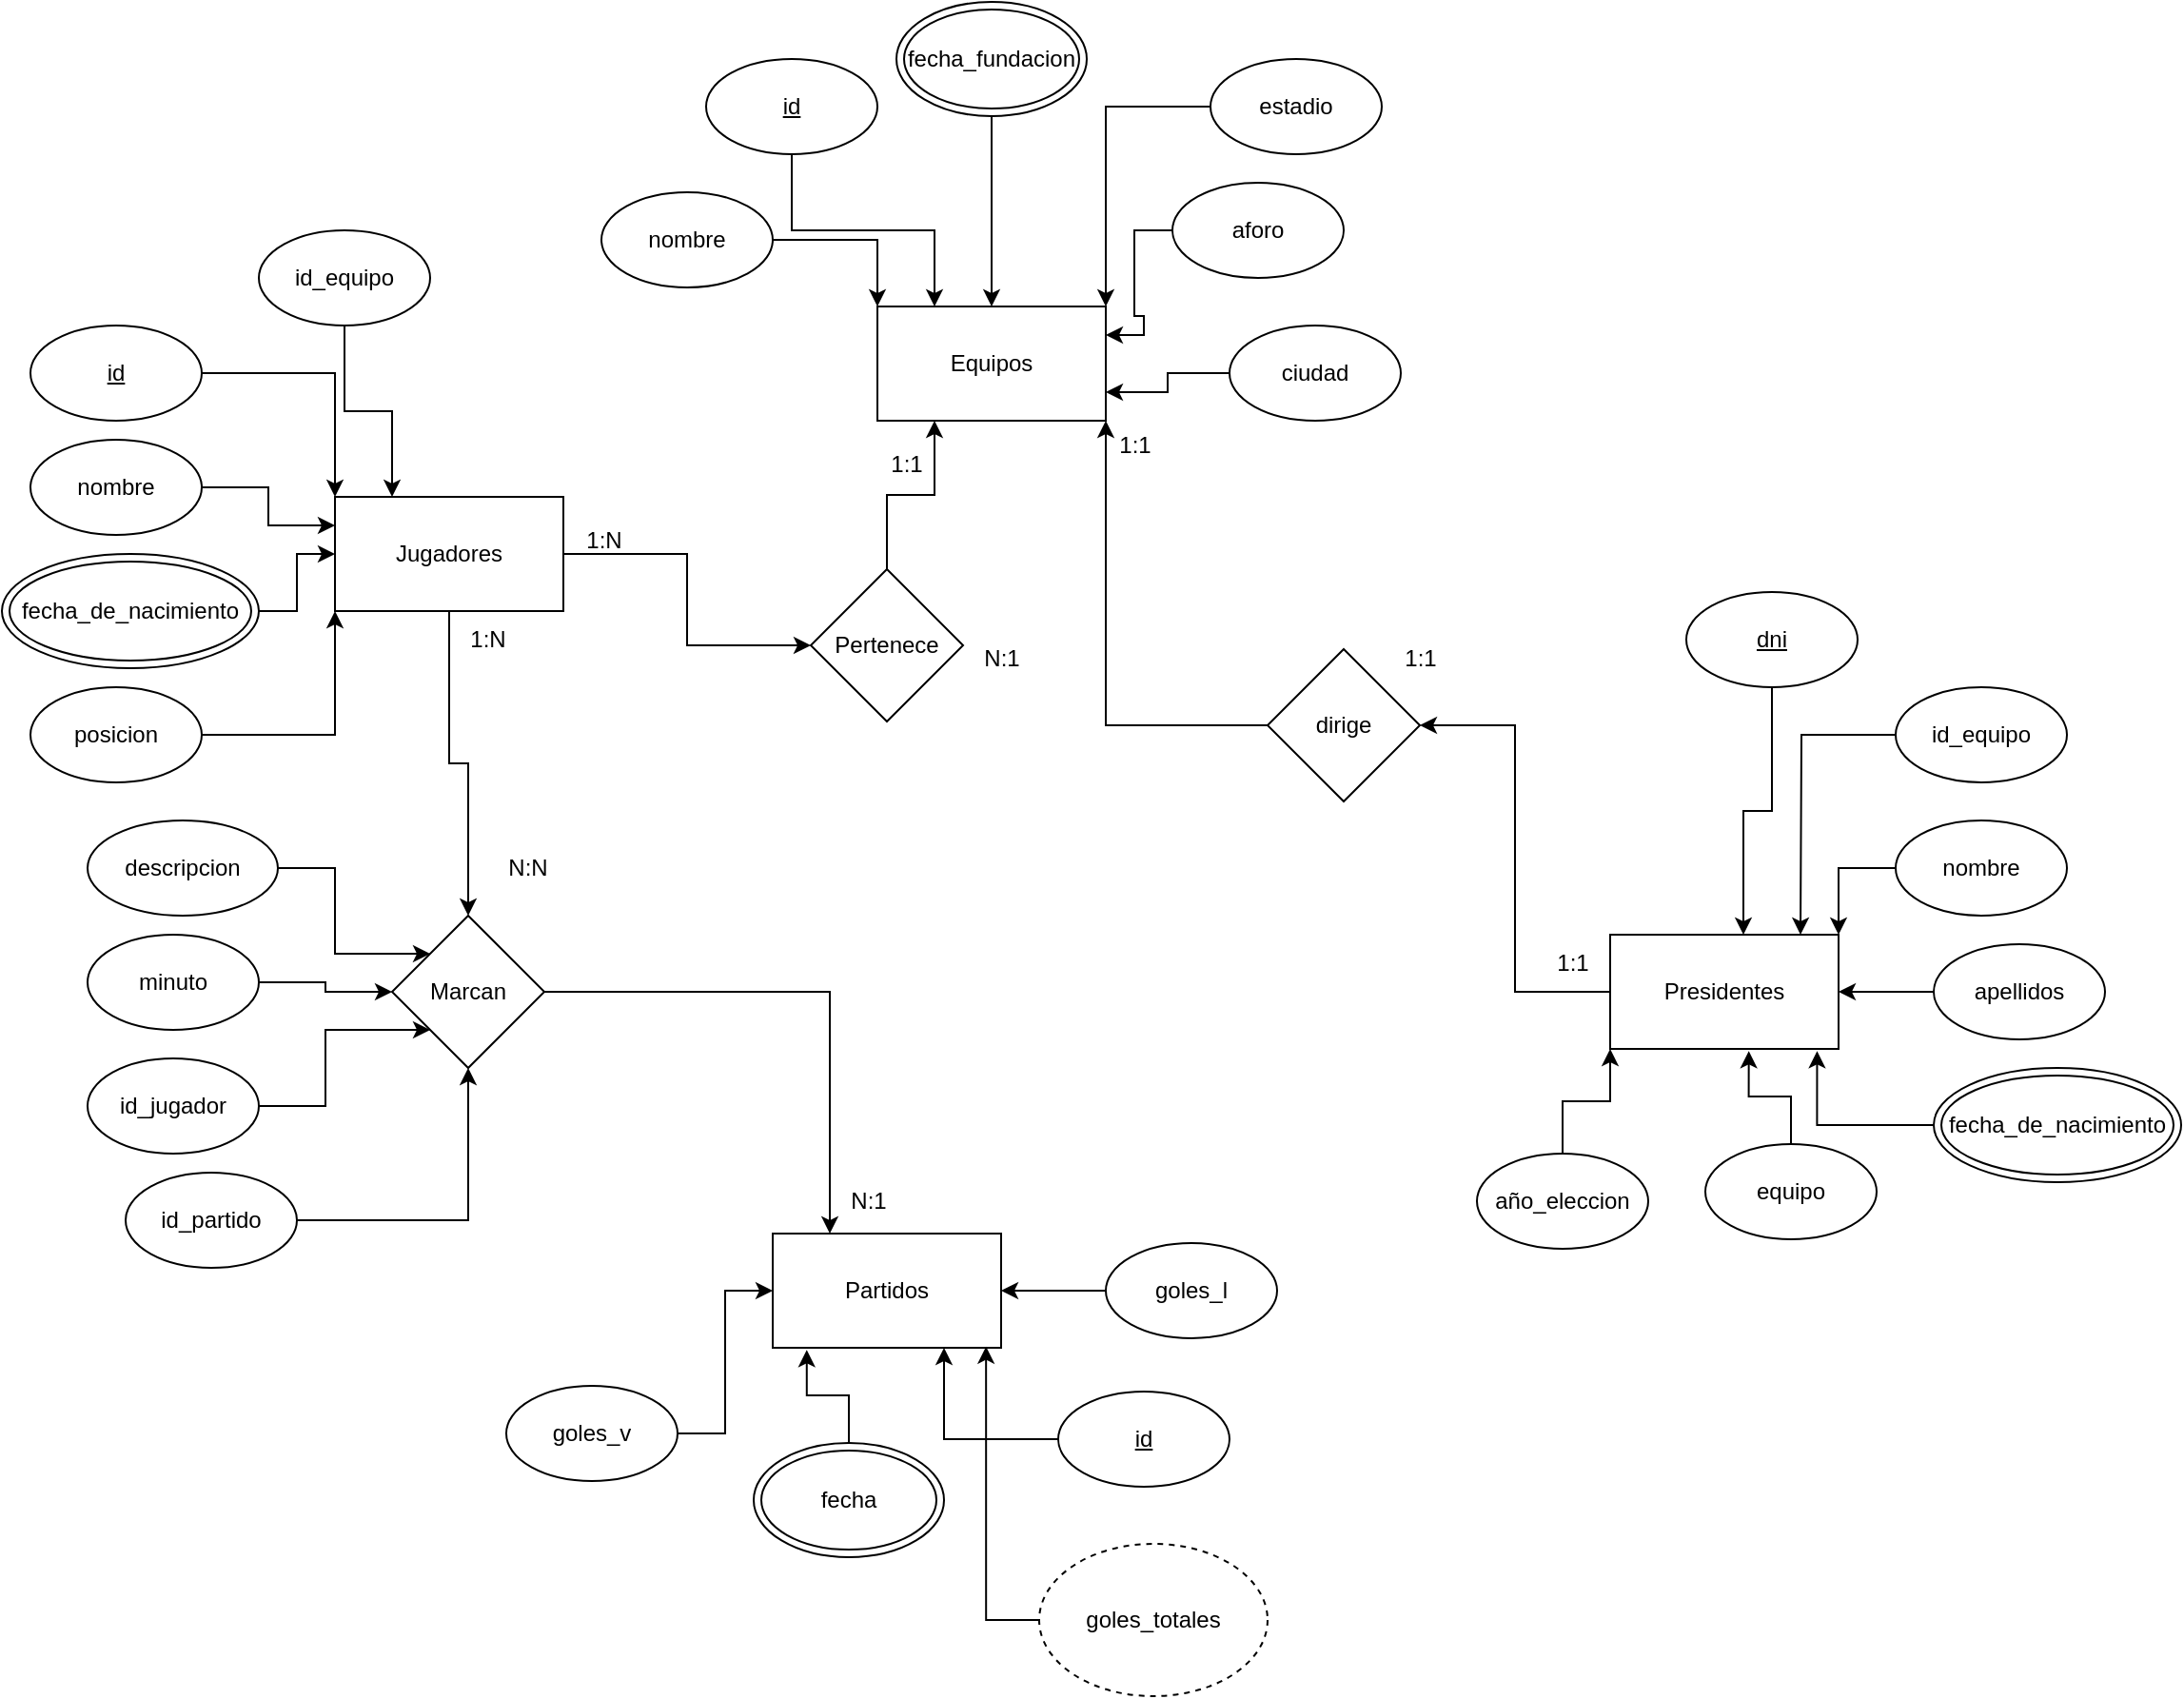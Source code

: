 <mxfile version="24.4.4" type="github">
  <diagram name="Page-1" id="UTbe-aJMewigLtIilajT">
    <mxGraphModel dx="1565" dy="2036" grid="1" gridSize="10" guides="1" tooltips="1" connect="1" arrows="1" fold="1" page="1" pageScale="1" pageWidth="850" pageHeight="1100" math="0" shadow="0">
      <root>
        <mxCell id="0" />
        <mxCell id="1" parent="0" />
        <mxCell id="TwdMYPmrUFlGIVgOvWwf-49" style="edgeStyle=orthogonalEdgeStyle;rounded=0;orthogonalLoop=1;jettySize=auto;html=1;entryX=0;entryY=0.5;entryDx=0;entryDy=0;" parent="1" source="TwdMYPmrUFlGIVgOvWwf-1" target="TwdMYPmrUFlGIVgOvWwf-48" edge="1">
          <mxGeometry relative="1" as="geometry" />
        </mxCell>
        <mxCell id="TwdMYPmrUFlGIVgOvWwf-58" style="edgeStyle=orthogonalEdgeStyle;rounded=0;orthogonalLoop=1;jettySize=auto;html=1;" parent="1" source="TwdMYPmrUFlGIVgOvWwf-1" target="TwdMYPmrUFlGIVgOvWwf-57" edge="1">
          <mxGeometry relative="1" as="geometry" />
        </mxCell>
        <mxCell id="TwdMYPmrUFlGIVgOvWwf-1" value="Jugadores" style="whiteSpace=wrap;html=1;" parent="1" vertex="1">
          <mxGeometry x="200" y="160" width="120" height="60" as="geometry" />
        </mxCell>
        <mxCell id="TwdMYPmrUFlGIVgOvWwf-2" value="Equipos" style="whiteSpace=wrap;html=1;" parent="1" vertex="1">
          <mxGeometry x="485" y="60" width="120" height="60" as="geometry" />
        </mxCell>
        <mxCell id="TwdMYPmrUFlGIVgOvWwf-4" value="Partidos" style="whiteSpace=wrap;html=1;" parent="1" vertex="1">
          <mxGeometry x="430" y="547" width="120" height="60" as="geometry" />
        </mxCell>
        <mxCell id="TwdMYPmrUFlGIVgOvWwf-73" style="edgeStyle=orthogonalEdgeStyle;rounded=0;orthogonalLoop=1;jettySize=auto;html=1;entryX=1;entryY=0.5;entryDx=0;entryDy=0;" parent="1" source="TwdMYPmrUFlGIVgOvWwf-5" target="TwdMYPmrUFlGIVgOvWwf-72" edge="1">
          <mxGeometry relative="1" as="geometry" />
        </mxCell>
        <mxCell id="TwdMYPmrUFlGIVgOvWwf-5" value="Presidentes" style="whiteSpace=wrap;html=1;" parent="1" vertex="1">
          <mxGeometry x="870" y="390" width="120" height="60" as="geometry" />
        </mxCell>
        <mxCell id="TwdMYPmrUFlGIVgOvWwf-11" style="edgeStyle=orthogonalEdgeStyle;rounded=0;orthogonalLoop=1;jettySize=auto;html=1;entryX=0;entryY=0.25;entryDx=0;entryDy=0;" parent="1" source="TwdMYPmrUFlGIVgOvWwf-6" target="TwdMYPmrUFlGIVgOvWwf-1" edge="1">
          <mxGeometry relative="1" as="geometry" />
        </mxCell>
        <mxCell id="TwdMYPmrUFlGIVgOvWwf-6" value="nombre" style="ellipse;whiteSpace=wrap;html=1;" parent="1" vertex="1">
          <mxGeometry x="40" y="130" width="90" height="50" as="geometry" />
        </mxCell>
        <mxCell id="TwdMYPmrUFlGIVgOvWwf-12" style="edgeStyle=orthogonalEdgeStyle;rounded=0;orthogonalLoop=1;jettySize=auto;html=1;entryX=0;entryY=0.5;entryDx=0;entryDy=0;" parent="1" source="TwdMYPmrUFlGIVgOvWwf-7" target="TwdMYPmrUFlGIVgOvWwf-1" edge="1">
          <mxGeometry relative="1" as="geometry" />
        </mxCell>
        <mxCell id="TwdMYPmrUFlGIVgOvWwf-7" value="fecha_de_nacimiento" style="ellipse;shape=doubleEllipse;whiteSpace=wrap;html=1;" parent="1" vertex="1">
          <mxGeometry x="25" y="190" width="135" height="60" as="geometry" />
        </mxCell>
        <mxCell id="TwdMYPmrUFlGIVgOvWwf-13" style="edgeStyle=orthogonalEdgeStyle;rounded=0;orthogonalLoop=1;jettySize=auto;html=1;entryX=0;entryY=1;entryDx=0;entryDy=0;" parent="1" source="TwdMYPmrUFlGIVgOvWwf-8" target="TwdMYPmrUFlGIVgOvWwf-1" edge="1">
          <mxGeometry relative="1" as="geometry" />
        </mxCell>
        <mxCell id="TwdMYPmrUFlGIVgOvWwf-8" value="posicion" style="ellipse;whiteSpace=wrap;html=1;" parent="1" vertex="1">
          <mxGeometry x="40" y="260" width="90" height="50" as="geometry" />
        </mxCell>
        <mxCell id="TwdMYPmrUFlGIVgOvWwf-10" style="edgeStyle=orthogonalEdgeStyle;rounded=0;orthogonalLoop=1;jettySize=auto;html=1;entryX=0;entryY=0;entryDx=0;entryDy=0;" parent="1" source="TwdMYPmrUFlGIVgOvWwf-9" target="TwdMYPmrUFlGIVgOvWwf-1" edge="1">
          <mxGeometry relative="1" as="geometry" />
        </mxCell>
        <mxCell id="TwdMYPmrUFlGIVgOvWwf-9" value="&lt;u&gt;id&lt;/u&gt;" style="ellipse;whiteSpace=wrap;html=1;" parent="1" vertex="1">
          <mxGeometry x="40" y="70" width="90" height="50" as="geometry" />
        </mxCell>
        <mxCell id="TwdMYPmrUFlGIVgOvWwf-20" style="edgeStyle=orthogonalEdgeStyle;rounded=0;orthogonalLoop=1;jettySize=auto;html=1;entryX=0;entryY=0;entryDx=0;entryDy=0;" parent="1" source="TwdMYPmrUFlGIVgOvWwf-14" target="TwdMYPmrUFlGIVgOvWwf-2" edge="1">
          <mxGeometry relative="1" as="geometry" />
        </mxCell>
        <mxCell id="TwdMYPmrUFlGIVgOvWwf-14" value="nombre" style="ellipse;whiteSpace=wrap;html=1;" parent="1" vertex="1">
          <mxGeometry x="340" width="90" height="50" as="geometry" />
        </mxCell>
        <mxCell id="TwdMYPmrUFlGIVgOvWwf-22" style="edgeStyle=orthogonalEdgeStyle;rounded=0;orthogonalLoop=1;jettySize=auto;html=1;entryX=0.5;entryY=0;entryDx=0;entryDy=0;" parent="1" source="TwdMYPmrUFlGIVgOvWwf-15" target="TwdMYPmrUFlGIVgOvWwf-2" edge="1">
          <mxGeometry relative="1" as="geometry" />
        </mxCell>
        <mxCell id="TwdMYPmrUFlGIVgOvWwf-15" value="fecha_fundacion" style="ellipse;shape=doubleEllipse;whiteSpace=wrap;html=1;" parent="1" vertex="1">
          <mxGeometry x="495" y="-100" width="100" height="60" as="geometry" />
        </mxCell>
        <mxCell id="TwdMYPmrUFlGIVgOvWwf-23" style="edgeStyle=orthogonalEdgeStyle;rounded=0;orthogonalLoop=1;jettySize=auto;html=1;entryX=1;entryY=0;entryDx=0;entryDy=0;" parent="1" source="TwdMYPmrUFlGIVgOvWwf-16" target="TwdMYPmrUFlGIVgOvWwf-2" edge="1">
          <mxGeometry relative="1" as="geometry" />
        </mxCell>
        <mxCell id="TwdMYPmrUFlGIVgOvWwf-16" value="estadio" style="ellipse;whiteSpace=wrap;html=1;" parent="1" vertex="1">
          <mxGeometry x="660" y="-70" width="90" height="50" as="geometry" />
        </mxCell>
        <mxCell id="TwdMYPmrUFlGIVgOvWwf-21" style="edgeStyle=orthogonalEdgeStyle;rounded=0;orthogonalLoop=1;jettySize=auto;html=1;entryX=0.25;entryY=0;entryDx=0;entryDy=0;" parent="1" source="TwdMYPmrUFlGIVgOvWwf-17" target="TwdMYPmrUFlGIVgOvWwf-2" edge="1">
          <mxGeometry relative="1" as="geometry" />
        </mxCell>
        <mxCell id="TwdMYPmrUFlGIVgOvWwf-17" value="&lt;u&gt;id&lt;/u&gt;" style="ellipse;whiteSpace=wrap;html=1;" parent="1" vertex="1">
          <mxGeometry x="395" y="-70" width="90" height="50" as="geometry" />
        </mxCell>
        <mxCell id="TwdMYPmrUFlGIVgOvWwf-24" style="edgeStyle=orthogonalEdgeStyle;rounded=0;orthogonalLoop=1;jettySize=auto;html=1;entryX=1;entryY=0.25;entryDx=0;entryDy=0;" parent="1" source="TwdMYPmrUFlGIVgOvWwf-18" target="TwdMYPmrUFlGIVgOvWwf-2" edge="1">
          <mxGeometry relative="1" as="geometry" />
        </mxCell>
        <mxCell id="TwdMYPmrUFlGIVgOvWwf-18" value="aforo" style="ellipse;whiteSpace=wrap;html=1;" parent="1" vertex="1">
          <mxGeometry x="640" y="-5" width="90" height="50" as="geometry" />
        </mxCell>
        <mxCell id="TwdMYPmrUFlGIVgOvWwf-25" style="edgeStyle=orthogonalEdgeStyle;rounded=0;orthogonalLoop=1;jettySize=auto;html=1;entryX=1;entryY=0.75;entryDx=0;entryDy=0;" parent="1" source="TwdMYPmrUFlGIVgOvWwf-19" target="TwdMYPmrUFlGIVgOvWwf-2" edge="1">
          <mxGeometry relative="1" as="geometry" />
        </mxCell>
        <mxCell id="TwdMYPmrUFlGIVgOvWwf-19" value="ciudad" style="ellipse;whiteSpace=wrap;html=1;" parent="1" vertex="1">
          <mxGeometry x="670" y="70" width="90" height="50" as="geometry" />
        </mxCell>
        <mxCell id="TwdMYPmrUFlGIVgOvWwf-80" style="edgeStyle=orthogonalEdgeStyle;rounded=0;orthogonalLoop=1;jettySize=auto;html=1;entryX=1;entryY=0.5;entryDx=0;entryDy=0;" parent="1" source="TwdMYPmrUFlGIVgOvWwf-26" target="TwdMYPmrUFlGIVgOvWwf-4" edge="1">
          <mxGeometry relative="1" as="geometry" />
        </mxCell>
        <mxCell id="TwdMYPmrUFlGIVgOvWwf-26" value="goles_l" style="ellipse;whiteSpace=wrap;html=1;" parent="1" vertex="1">
          <mxGeometry x="605" y="552" width="90" height="50" as="geometry" />
        </mxCell>
        <mxCell id="TwdMYPmrUFlGIVgOvWwf-31" style="edgeStyle=orthogonalEdgeStyle;rounded=0;orthogonalLoop=1;jettySize=auto;html=1;entryX=0;entryY=0.5;entryDx=0;entryDy=0;" parent="1" source="TwdMYPmrUFlGIVgOvWwf-27" target="TwdMYPmrUFlGIVgOvWwf-4" edge="1">
          <mxGeometry relative="1" as="geometry" />
        </mxCell>
        <mxCell id="TwdMYPmrUFlGIVgOvWwf-27" value="goles_v" style="ellipse;whiteSpace=wrap;html=1;" parent="1" vertex="1">
          <mxGeometry x="290" y="627" width="90" height="50" as="geometry" />
        </mxCell>
        <mxCell id="TwdMYPmrUFlGIVgOvWwf-28" value="fecha" style="ellipse;shape=doubleEllipse;whiteSpace=wrap;html=1;" parent="1" vertex="1">
          <mxGeometry x="420" y="657" width="100" height="60" as="geometry" />
        </mxCell>
        <mxCell id="TwdMYPmrUFlGIVgOvWwf-33" style="edgeStyle=orthogonalEdgeStyle;rounded=0;orthogonalLoop=1;jettySize=auto;html=1;entryX=0.75;entryY=1;entryDx=0;entryDy=0;" parent="1" source="TwdMYPmrUFlGIVgOvWwf-29" target="TwdMYPmrUFlGIVgOvWwf-4" edge="1">
          <mxGeometry relative="1" as="geometry" />
        </mxCell>
        <mxCell id="TwdMYPmrUFlGIVgOvWwf-29" value="&lt;u&gt;id&lt;/u&gt;" style="ellipse;whiteSpace=wrap;html=1;" parent="1" vertex="1">
          <mxGeometry x="580" y="630" width="90" height="50" as="geometry" />
        </mxCell>
        <mxCell id="TwdMYPmrUFlGIVgOvWwf-32" style="edgeStyle=orthogonalEdgeStyle;rounded=0;orthogonalLoop=1;jettySize=auto;html=1;entryX=0.149;entryY=1.019;entryDx=0;entryDy=0;entryPerimeter=0;" parent="1" source="TwdMYPmrUFlGIVgOvWwf-28" target="TwdMYPmrUFlGIVgOvWwf-4" edge="1">
          <mxGeometry relative="1" as="geometry" />
        </mxCell>
        <mxCell id="TwdMYPmrUFlGIVgOvWwf-34" value="&lt;u&gt;dni&lt;/u&gt;" style="ellipse;whiteSpace=wrap;html=1;" parent="1" vertex="1">
          <mxGeometry x="910" y="210" width="90" height="50" as="geometry" />
        </mxCell>
        <mxCell id="TwdMYPmrUFlGIVgOvWwf-43" style="edgeStyle=orthogonalEdgeStyle;rounded=0;orthogonalLoop=1;jettySize=auto;html=1;entryX=1;entryY=0;entryDx=0;entryDy=0;" parent="1" source="TwdMYPmrUFlGIVgOvWwf-35" target="TwdMYPmrUFlGIVgOvWwf-5" edge="1">
          <mxGeometry relative="1" as="geometry" />
        </mxCell>
        <mxCell id="TwdMYPmrUFlGIVgOvWwf-35" value="nombre" style="ellipse;whiteSpace=wrap;html=1;" parent="1" vertex="1">
          <mxGeometry x="1020" y="330" width="90" height="50" as="geometry" />
        </mxCell>
        <mxCell id="TwdMYPmrUFlGIVgOvWwf-44" style="edgeStyle=orthogonalEdgeStyle;rounded=0;orthogonalLoop=1;jettySize=auto;html=1;entryX=1;entryY=0.5;entryDx=0;entryDy=0;" parent="1" source="TwdMYPmrUFlGIVgOvWwf-36" target="TwdMYPmrUFlGIVgOvWwf-5" edge="1">
          <mxGeometry relative="1" as="geometry" />
        </mxCell>
        <mxCell id="TwdMYPmrUFlGIVgOvWwf-36" value="apellidos" style="ellipse;whiteSpace=wrap;html=1;" parent="1" vertex="1">
          <mxGeometry x="1040" y="395" width="90" height="50" as="geometry" />
        </mxCell>
        <mxCell id="TwdMYPmrUFlGIVgOvWwf-37" value="fecha_de_nacimiento" style="ellipse;shape=doubleEllipse;whiteSpace=wrap;html=1;" parent="1" vertex="1">
          <mxGeometry x="1040" y="460" width="130" height="60" as="geometry" />
        </mxCell>
        <mxCell id="TwdMYPmrUFlGIVgOvWwf-39" value="equipo" style="ellipse;whiteSpace=wrap;html=1;" parent="1" vertex="1">
          <mxGeometry x="920" y="500" width="90" height="50" as="geometry" />
        </mxCell>
        <mxCell id="TwdMYPmrUFlGIVgOvWwf-45" style="edgeStyle=orthogonalEdgeStyle;rounded=0;orthogonalLoop=1;jettySize=auto;html=1;entryX=0.906;entryY=1.019;entryDx=0;entryDy=0;entryPerimeter=0;" parent="1" source="TwdMYPmrUFlGIVgOvWwf-37" target="TwdMYPmrUFlGIVgOvWwf-5" edge="1">
          <mxGeometry relative="1" as="geometry" />
        </mxCell>
        <mxCell id="TwdMYPmrUFlGIVgOvWwf-46" style="edgeStyle=orthogonalEdgeStyle;rounded=0;orthogonalLoop=1;jettySize=auto;html=1;entryX=0.607;entryY=1.019;entryDx=0;entryDy=0;entryPerimeter=0;" parent="1" source="TwdMYPmrUFlGIVgOvWwf-39" target="TwdMYPmrUFlGIVgOvWwf-5" edge="1">
          <mxGeometry relative="1" as="geometry" />
        </mxCell>
        <mxCell id="TwdMYPmrUFlGIVgOvWwf-50" style="edgeStyle=orthogonalEdgeStyle;rounded=0;orthogonalLoop=1;jettySize=auto;html=1;entryX=0.25;entryY=1;entryDx=0;entryDy=0;" parent="1" source="TwdMYPmrUFlGIVgOvWwf-48" target="TwdMYPmrUFlGIVgOvWwf-2" edge="1">
          <mxGeometry relative="1" as="geometry" />
        </mxCell>
        <mxCell id="TwdMYPmrUFlGIVgOvWwf-48" value="Pertenece" style="rhombus;whiteSpace=wrap;html=1;" parent="1" vertex="1">
          <mxGeometry x="450" y="198" width="80" height="80" as="geometry" />
        </mxCell>
        <mxCell id="TwdMYPmrUFlGIVgOvWwf-51" value="1:N" style="text;html=1;align=center;verticalAlign=middle;resizable=0;points=[];autosize=1;strokeColor=none;fillColor=none;" parent="1" vertex="1">
          <mxGeometry x="321" y="168" width="40" height="30" as="geometry" />
        </mxCell>
        <mxCell id="TwdMYPmrUFlGIVgOvWwf-52" value="1:1" style="text;html=1;align=center;verticalAlign=middle;resizable=0;points=[];autosize=1;strokeColor=none;fillColor=none;" parent="1" vertex="1">
          <mxGeometry x="480" y="128" width="40" height="30" as="geometry" />
        </mxCell>
        <mxCell id="TwdMYPmrUFlGIVgOvWwf-54" value="N:1" style="text;html=1;align=center;verticalAlign=middle;resizable=0;points=[];autosize=1;strokeColor=none;fillColor=none;" parent="1" vertex="1">
          <mxGeometry x="530" y="230" width="40" height="30" as="geometry" />
        </mxCell>
        <mxCell id="TwdMYPmrUFlGIVgOvWwf-56" style="edgeStyle=orthogonalEdgeStyle;rounded=0;orthogonalLoop=1;jettySize=auto;html=1;entryX=0.25;entryY=0;entryDx=0;entryDy=0;" parent="1" source="TwdMYPmrUFlGIVgOvWwf-55" target="TwdMYPmrUFlGIVgOvWwf-1" edge="1">
          <mxGeometry relative="1" as="geometry" />
        </mxCell>
        <mxCell id="TwdMYPmrUFlGIVgOvWwf-55" value="id_equipo" style="ellipse;whiteSpace=wrap;html=1;" parent="1" vertex="1">
          <mxGeometry x="160" y="20" width="90" height="50" as="geometry" />
        </mxCell>
        <mxCell id="TwdMYPmrUFlGIVgOvWwf-59" style="edgeStyle=orthogonalEdgeStyle;rounded=0;orthogonalLoop=1;jettySize=auto;html=1;entryX=0.25;entryY=0;entryDx=0;entryDy=0;" parent="1" source="TwdMYPmrUFlGIVgOvWwf-57" target="TwdMYPmrUFlGIVgOvWwf-4" edge="1">
          <mxGeometry relative="1" as="geometry" />
        </mxCell>
        <mxCell id="TwdMYPmrUFlGIVgOvWwf-57" value="Marcan" style="rhombus;whiteSpace=wrap;html=1;" parent="1" vertex="1">
          <mxGeometry x="230" y="380" width="80" height="80" as="geometry" />
        </mxCell>
        <mxCell id="TwdMYPmrUFlGIVgOvWwf-61" style="edgeStyle=orthogonalEdgeStyle;rounded=0;orthogonalLoop=1;jettySize=auto;html=1;entryX=0;entryY=0.5;entryDx=0;entryDy=0;" parent="1" source="TwdMYPmrUFlGIVgOvWwf-60" target="TwdMYPmrUFlGIVgOvWwf-57" edge="1">
          <mxGeometry relative="1" as="geometry" />
        </mxCell>
        <mxCell id="TwdMYPmrUFlGIVgOvWwf-60" value="minuto" style="ellipse;whiteSpace=wrap;html=1;" parent="1" vertex="1">
          <mxGeometry x="70" y="390" width="90" height="50" as="geometry" />
        </mxCell>
        <mxCell id="TwdMYPmrUFlGIVgOvWwf-62" value="N:N" style="text;html=1;align=center;verticalAlign=middle;resizable=0;points=[];autosize=1;strokeColor=none;fillColor=none;" parent="1" vertex="1">
          <mxGeometry x="281" y="340" width="40" height="30" as="geometry" />
        </mxCell>
        <mxCell id="TwdMYPmrUFlGIVgOvWwf-63" value="1:N" style="text;html=1;align=center;verticalAlign=middle;resizable=0;points=[];autosize=1;strokeColor=none;fillColor=none;" parent="1" vertex="1">
          <mxGeometry x="260" y="220" width="40" height="30" as="geometry" />
        </mxCell>
        <mxCell id="TwdMYPmrUFlGIVgOvWwf-64" value="N:1" style="text;html=1;align=center;verticalAlign=middle;resizable=0;points=[];autosize=1;strokeColor=none;fillColor=none;" parent="1" vertex="1">
          <mxGeometry x="460" y="515" width="40" height="30" as="geometry" />
        </mxCell>
        <mxCell id="TwdMYPmrUFlGIVgOvWwf-66" style="edgeStyle=orthogonalEdgeStyle;rounded=0;orthogonalLoop=1;jettySize=auto;html=1;entryX=0;entryY=1;entryDx=0;entryDy=0;" parent="1" source="TwdMYPmrUFlGIVgOvWwf-65" target="TwdMYPmrUFlGIVgOvWwf-57" edge="1">
          <mxGeometry relative="1" as="geometry" />
        </mxCell>
        <mxCell id="TwdMYPmrUFlGIVgOvWwf-65" value="id_jugador" style="ellipse;whiteSpace=wrap;html=1;" parent="1" vertex="1">
          <mxGeometry x="70" y="455" width="90" height="50" as="geometry" />
        </mxCell>
        <mxCell id="TwdMYPmrUFlGIVgOvWwf-69" style="edgeStyle=orthogonalEdgeStyle;rounded=0;orthogonalLoop=1;jettySize=auto;html=1;entryX=0.5;entryY=1;entryDx=0;entryDy=0;" parent="1" source="TwdMYPmrUFlGIVgOvWwf-68" target="TwdMYPmrUFlGIVgOvWwf-57" edge="1">
          <mxGeometry relative="1" as="geometry" />
        </mxCell>
        <mxCell id="TwdMYPmrUFlGIVgOvWwf-68" value="id_partido" style="ellipse;whiteSpace=wrap;html=1;" parent="1" vertex="1">
          <mxGeometry x="90" y="515" width="90" height="50" as="geometry" />
        </mxCell>
        <mxCell id="TwdMYPmrUFlGIVgOvWwf-71" style="edgeStyle=orthogonalEdgeStyle;rounded=0;orthogonalLoop=1;jettySize=auto;html=1;entryX=0;entryY=0;entryDx=0;entryDy=0;" parent="1" source="TwdMYPmrUFlGIVgOvWwf-70" target="TwdMYPmrUFlGIVgOvWwf-57" edge="1">
          <mxGeometry relative="1" as="geometry" />
        </mxCell>
        <mxCell id="TwdMYPmrUFlGIVgOvWwf-70" value="descripcion" style="ellipse;whiteSpace=wrap;html=1;" parent="1" vertex="1">
          <mxGeometry x="70" y="330" width="100" height="50" as="geometry" />
        </mxCell>
        <mxCell id="TwdMYPmrUFlGIVgOvWwf-74" style="edgeStyle=orthogonalEdgeStyle;rounded=0;orthogonalLoop=1;jettySize=auto;html=1;entryX=1;entryY=1;entryDx=0;entryDy=0;" parent="1" source="TwdMYPmrUFlGIVgOvWwf-72" target="TwdMYPmrUFlGIVgOvWwf-2" edge="1">
          <mxGeometry relative="1" as="geometry" />
        </mxCell>
        <mxCell id="TwdMYPmrUFlGIVgOvWwf-72" value="dirige" style="rhombus;whiteSpace=wrap;html=1;" parent="1" vertex="1">
          <mxGeometry x="690" y="240" width="80" height="80" as="geometry" />
        </mxCell>
        <mxCell id="TwdMYPmrUFlGIVgOvWwf-75" value="1:1" style="text;html=1;align=center;verticalAlign=middle;resizable=0;points=[];autosize=1;strokeColor=none;fillColor=none;" parent="1" vertex="1">
          <mxGeometry x="830" y="390" width="40" height="30" as="geometry" />
        </mxCell>
        <mxCell id="TwdMYPmrUFlGIVgOvWwf-76" value="1:1" style="text;html=1;align=center;verticalAlign=middle;resizable=0;points=[];autosize=1;strokeColor=none;fillColor=none;" parent="1" vertex="1">
          <mxGeometry x="600" y="118" width="40" height="30" as="geometry" />
        </mxCell>
        <mxCell id="TwdMYPmrUFlGIVgOvWwf-77" value="1:1" style="text;html=1;align=center;verticalAlign=middle;resizable=0;points=[];autosize=1;strokeColor=none;fillColor=none;" parent="1" vertex="1">
          <mxGeometry x="750" y="230" width="40" height="30" as="geometry" />
        </mxCell>
        <mxCell id="TwdMYPmrUFlGIVgOvWwf-83" style="edgeStyle=orthogonalEdgeStyle;rounded=0;orthogonalLoop=1;jettySize=auto;html=1;entryX=0;entryY=1;entryDx=0;entryDy=0;" parent="1" source="TwdMYPmrUFlGIVgOvWwf-82" target="TwdMYPmrUFlGIVgOvWwf-5" edge="1">
          <mxGeometry relative="1" as="geometry" />
        </mxCell>
        <mxCell id="TwdMYPmrUFlGIVgOvWwf-82" value="año_eleccion" style="ellipse;whiteSpace=wrap;html=1;" parent="1" vertex="1">
          <mxGeometry x="800" y="505" width="90" height="50" as="geometry" />
        </mxCell>
        <mxCell id="TwdMYPmrUFlGIVgOvWwf-85" style="edgeStyle=orthogonalEdgeStyle;rounded=0;orthogonalLoop=1;jettySize=auto;html=1;" parent="1" source="TwdMYPmrUFlGIVgOvWwf-84" edge="1">
          <mxGeometry relative="1" as="geometry">
            <mxPoint x="970" y="390" as="targetPoint" />
          </mxGeometry>
        </mxCell>
        <mxCell id="TwdMYPmrUFlGIVgOvWwf-84" value="id_equipo" style="ellipse;whiteSpace=wrap;html=1;" parent="1" vertex="1">
          <mxGeometry x="1020" y="260" width="90" height="50" as="geometry" />
        </mxCell>
        <mxCell id="TwdMYPmrUFlGIVgOvWwf-86" style="edgeStyle=orthogonalEdgeStyle;rounded=0;orthogonalLoop=1;jettySize=auto;html=1;" parent="1" source="TwdMYPmrUFlGIVgOvWwf-34" target="TwdMYPmrUFlGIVgOvWwf-5" edge="1">
          <mxGeometry relative="1" as="geometry">
            <Array as="points">
              <mxPoint x="955" y="325" />
              <mxPoint x="940" y="325" />
            </Array>
          </mxGeometry>
        </mxCell>
        <mxCell id="B5VGbwOMDSS-ENooSw7s-2" value="goles_totales" style="ellipse;whiteSpace=wrap;html=1;dashed=1;" vertex="1" parent="1">
          <mxGeometry x="570" y="710" width="120" height="80" as="geometry" />
        </mxCell>
        <mxCell id="B5VGbwOMDSS-ENooSw7s-3" style="edgeStyle=orthogonalEdgeStyle;rounded=0;orthogonalLoop=1;jettySize=auto;html=1;entryX=0.934;entryY=0.989;entryDx=0;entryDy=0;entryPerimeter=0;" edge="1" parent="1" source="B5VGbwOMDSS-ENooSw7s-2" target="TwdMYPmrUFlGIVgOvWwf-4">
          <mxGeometry relative="1" as="geometry" />
        </mxCell>
      </root>
    </mxGraphModel>
  </diagram>
</mxfile>
